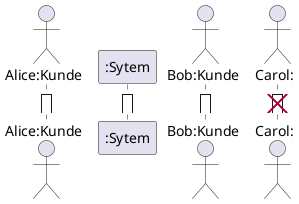 @startuml
actor "Alice:Kunde" as Alice
participant ":Sytem" as System
actor "Bob:Kunde" as Bob
actor "Carol:" as Carol

activate Alice
activate System
activate Bob
activate Carol

deactivate Alice
deactivate System
deactivate Bob
destroy Carol


@enduml